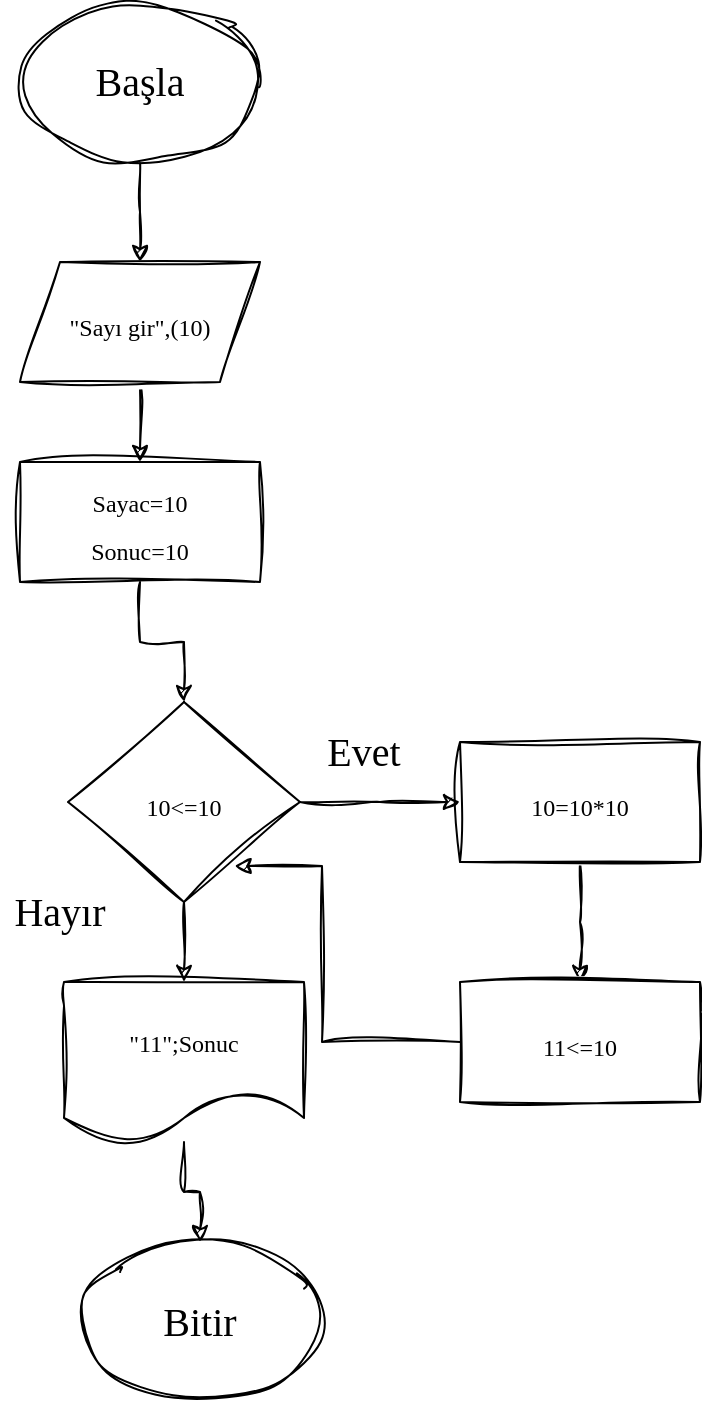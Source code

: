 <mxfile version="22.0.4" type="google">
  <diagram name="Sayfa -1" id="T_zV6fT3o0dbteL5V3-V">
    <mxGraphModel grid="1" page="1" gridSize="10" guides="1" tooltips="1" connect="1" arrows="1" fold="1" pageScale="1" pageWidth="827" pageHeight="1169" math="0" shadow="0">
      <root>
        <mxCell id="0" />
        <mxCell id="1" parent="0" />
        <mxCell id="_Bt1e7NGgTeSZnLJxrLj-2" style="edgeStyle=orthogonalEdgeStyle;rounded=0;sketch=1;hachureGap=4;jiggle=2;curveFitting=1;orthogonalLoop=1;jettySize=auto;html=1;fontFamily=Architects Daughter;fontSource=https%3A%2F%2Ffonts.googleapis.com%2Fcss%3Ffamily%3DArchitects%2BDaughter;fontSize=16;" edge="1" parent="1" source="_Bt1e7NGgTeSZnLJxrLj-1">
          <mxGeometry relative="1" as="geometry">
            <mxPoint x="410" y="160" as="targetPoint" />
          </mxGeometry>
        </mxCell>
        <mxCell id="_Bt1e7NGgTeSZnLJxrLj-1" value="&lt;font data-font-src=&quot;https://fonts.googleapis.com/css?family=helvatika&quot; face=&quot;helvatika&quot;&gt;Başla&lt;/font&gt;" style="ellipse;whiteSpace=wrap;html=1;sketch=1;hachureGap=4;jiggle=2;curveFitting=1;fontFamily=Architects Daughter;fontSource=https%3A%2F%2Ffonts.googleapis.com%2Fcss%3Ffamily%3DArchitects%2BDaughter;fontSize=20;" vertex="1" parent="1">
          <mxGeometry x="350" y="30" width="120" height="80" as="geometry" />
        </mxCell>
        <mxCell id="_Bt1e7NGgTeSZnLJxrLj-5" style="edgeStyle=orthogonalEdgeStyle;rounded=0;sketch=1;hachureGap=4;jiggle=2;curveFitting=1;orthogonalLoop=1;jettySize=auto;html=1;entryX=0.5;entryY=0;entryDx=0;entryDy=0;fontFamily=Architects Daughter;fontSource=https%3A%2F%2Ffonts.googleapis.com%2Fcss%3Ffamily%3DArchitects%2BDaughter;fontSize=16;" edge="1" parent="1" source="_Bt1e7NGgTeSZnLJxrLj-3" target="_Bt1e7NGgTeSZnLJxrLj-4">
          <mxGeometry relative="1" as="geometry" />
        </mxCell>
        <mxCell id="_Bt1e7NGgTeSZnLJxrLj-3" value="&lt;font style=&quot;font-size: 12px;&quot; data-font-src=&quot;https://fonts.googleapis.com/css?family=helvatika&quot; face=&quot;helvatika&quot;&gt;&quot;Sayı gir&quot;,(10)&lt;/font&gt;" style="shape=parallelogram;perimeter=parallelogramPerimeter;whiteSpace=wrap;html=1;fixedSize=1;sketch=1;hachureGap=4;jiggle=2;curveFitting=1;fontFamily=Architects Daughter;fontSource=https%3A%2F%2Ffonts.googleapis.com%2Fcss%3Ffamily%3DArchitects%2BDaughter;fontSize=20;" vertex="1" parent="1">
          <mxGeometry x="350" y="160" width="120" height="60" as="geometry" />
        </mxCell>
        <mxCell id="_Bt1e7NGgTeSZnLJxrLj-7" style="edgeStyle=orthogonalEdgeStyle;rounded=0;sketch=1;hachureGap=4;jiggle=2;curveFitting=1;orthogonalLoop=1;jettySize=auto;html=1;entryX=0.5;entryY=0;entryDx=0;entryDy=0;fontFamily=Architects Daughter;fontSource=https%3A%2F%2Ffonts.googleapis.com%2Fcss%3Ffamily%3DArchitects%2BDaughter;fontSize=16;" edge="1" parent="1" source="_Bt1e7NGgTeSZnLJxrLj-4" target="_Bt1e7NGgTeSZnLJxrLj-6">
          <mxGeometry relative="1" as="geometry" />
        </mxCell>
        <mxCell id="_Bt1e7NGgTeSZnLJxrLj-4" value="&lt;font style=&quot;font-size: 12px;&quot; data-font-src=&quot;https://fonts.googleapis.com/css?family=helvatika&quot; face=&quot;helvatika&quot;&gt;Sayac=10&lt;br&gt;Sonuc=10&lt;/font&gt;" style="rounded=0;whiteSpace=wrap;html=1;sketch=1;hachureGap=4;jiggle=2;curveFitting=1;fontFamily=Architects Daughter;fontSource=https%3A%2F%2Ffonts.googleapis.com%2Fcss%3Ffamily%3DArchitects%2BDaughter;fontSize=20;" vertex="1" parent="1">
          <mxGeometry x="350" y="260" width="120" height="60" as="geometry" />
        </mxCell>
        <mxCell id="_Bt1e7NGgTeSZnLJxrLj-11" style="edgeStyle=orthogonalEdgeStyle;rounded=0;sketch=1;hachureGap=4;jiggle=2;curveFitting=1;orthogonalLoop=1;jettySize=auto;html=1;fontFamily=Architects Daughter;fontSource=https%3A%2F%2Ffonts.googleapis.com%2Fcss%3Ffamily%3DArchitects%2BDaughter;fontSize=16;" edge="1" parent="1" source="_Bt1e7NGgTeSZnLJxrLj-6" target="_Bt1e7NGgTeSZnLJxrLj-10">
          <mxGeometry relative="1" as="geometry" />
        </mxCell>
        <mxCell id="_Bt1e7NGgTeSZnLJxrLj-16" style="edgeStyle=orthogonalEdgeStyle;rounded=0;sketch=1;hachureGap=4;jiggle=2;curveFitting=1;orthogonalLoop=1;jettySize=auto;html=1;fontFamily=Architects Daughter;fontSource=https%3A%2F%2Ffonts.googleapis.com%2Fcss%3Ffamily%3DArchitects%2BDaughter;fontSize=16;" edge="1" parent="1" source="_Bt1e7NGgTeSZnLJxrLj-6">
          <mxGeometry relative="1" as="geometry">
            <mxPoint x="570" y="430" as="targetPoint" />
          </mxGeometry>
        </mxCell>
        <mxCell id="_Bt1e7NGgTeSZnLJxrLj-6" value="&lt;font data-font-src=&quot;https://fonts.googleapis.com/css?family=helvatika&quot; face=&quot;helvatika&quot; style=&quot;font-size: 12px;&quot;&gt;10&amp;lt;=10&lt;/font&gt;" style="rhombus;whiteSpace=wrap;html=1;sketch=1;hachureGap=4;jiggle=2;curveFitting=1;fontFamily=Architects Daughter;fontSource=https%3A%2F%2Ffonts.googleapis.com%2Fcss%3Ffamily%3DArchitects%2BDaughter;fontSize=20;" vertex="1" parent="1">
          <mxGeometry x="374" y="380" width="116" height="100" as="geometry" />
        </mxCell>
        <mxCell id="_Bt1e7NGgTeSZnLJxrLj-8" value="&lt;font data-font-src=&quot;https://fonts.googleapis.com/css?family=helvatika&quot; face=&quot;helvatika&quot;&gt;Hayır&lt;/font&gt;" style="text;html=1;strokeColor=none;fillColor=none;align=center;verticalAlign=middle;whiteSpace=wrap;rounded=0;fontSize=20;fontFamily=Architects Daughter;" vertex="1" parent="1">
          <mxGeometry x="340" y="470" width="60" height="30" as="geometry" />
        </mxCell>
        <mxCell id="_Bt1e7NGgTeSZnLJxrLj-14" style="edgeStyle=orthogonalEdgeStyle;rounded=0;sketch=1;hachureGap=4;jiggle=2;curveFitting=1;orthogonalLoop=1;jettySize=auto;html=1;entryX=0.5;entryY=0;entryDx=0;entryDy=0;fontFamily=Architects Daughter;fontSource=https%3A%2F%2Ffonts.googleapis.com%2Fcss%3Ffamily%3DArchitects%2BDaughter;fontSize=16;" edge="1" parent="1" source="_Bt1e7NGgTeSZnLJxrLj-10" target="_Bt1e7NGgTeSZnLJxrLj-12">
          <mxGeometry relative="1" as="geometry" />
        </mxCell>
        <mxCell id="_Bt1e7NGgTeSZnLJxrLj-10" value="&lt;font style=&quot;font-size: 12px;&quot; data-font-src=&quot;https://fonts.googleapis.com/css?family=helvatika&quot; face=&quot;helvatika&quot;&gt;&quot;11&quot;;Sonuc&lt;/font&gt;" style="shape=document;whiteSpace=wrap;html=1;boundedLbl=1;sketch=1;hachureGap=4;jiggle=2;curveFitting=1;fontFamily=Architects Daughter;fontSource=https%3A%2F%2Ffonts.googleapis.com%2Fcss%3Ffamily%3DArchitects%2BDaughter;fontSize=20;" vertex="1" parent="1">
          <mxGeometry x="372" y="520" width="120" height="80" as="geometry" />
        </mxCell>
        <mxCell id="_Bt1e7NGgTeSZnLJxrLj-12" value="&lt;font data-font-src=&quot;https://fonts.googleapis.com/css?family=helvatika&quot; face=&quot;helvatika&quot;&gt;Bitir&lt;/font&gt;" style="ellipse;whiteSpace=wrap;html=1;sketch=1;hachureGap=4;jiggle=2;curveFitting=1;fontFamily=Architects Daughter;fontSource=https%3A%2F%2Ffonts.googleapis.com%2Fcss%3Ffamily%3DArchitects%2BDaughter;fontSize=20;" vertex="1" parent="1">
          <mxGeometry x="380" y="650" width="120" height="80" as="geometry" />
        </mxCell>
        <mxCell id="_Bt1e7NGgTeSZnLJxrLj-15" value="&lt;font data-font-src=&quot;https://fonts.googleapis.com/css?family=helvatika&quot; face=&quot;helvatika&quot;&gt;Evet&lt;/font&gt;" style="text;html=1;strokeColor=none;fillColor=none;align=center;verticalAlign=middle;whiteSpace=wrap;rounded=0;fontSize=20;fontFamily=Architects Daughter;" vertex="1" parent="1">
          <mxGeometry x="492" y="390" width="60" height="30" as="geometry" />
        </mxCell>
        <mxCell id="_Bt1e7NGgTeSZnLJxrLj-18" style="edgeStyle=orthogonalEdgeStyle;rounded=0;sketch=1;hachureGap=4;jiggle=2;curveFitting=1;orthogonalLoop=1;jettySize=auto;html=1;fontFamily=Architects Daughter;fontSource=https%3A%2F%2Ffonts.googleapis.com%2Fcss%3Ffamily%3DArchitects%2BDaughter;fontSize=16;" edge="1" parent="1" source="_Bt1e7NGgTeSZnLJxrLj-17">
          <mxGeometry relative="1" as="geometry">
            <mxPoint x="630" y="520" as="targetPoint" />
          </mxGeometry>
        </mxCell>
        <mxCell id="_Bt1e7NGgTeSZnLJxrLj-17" value="&lt;font face=&quot;helvatika&quot;&gt;&lt;span style=&quot;font-size: 12px;&quot;&gt;10=10*10&lt;/span&gt;&lt;/font&gt;" style="rounded=0;whiteSpace=wrap;html=1;sketch=1;hachureGap=4;jiggle=2;curveFitting=1;fontFamily=Architects Daughter;fontSource=https%3A%2F%2Ffonts.googleapis.com%2Fcss%3Ffamily%3DArchitects%2BDaughter;fontSize=20;" vertex="1" parent="1">
          <mxGeometry x="570" y="400" width="120" height="60" as="geometry" />
        </mxCell>
        <mxCell id="_Bt1e7NGgTeSZnLJxrLj-20" style="edgeStyle=orthogonalEdgeStyle;rounded=0;sketch=1;hachureGap=4;jiggle=2;curveFitting=1;orthogonalLoop=1;jettySize=auto;html=1;fontFamily=Architects Daughter;fontSource=https%3A%2F%2Ffonts.googleapis.com%2Fcss%3Ffamily%3DArchitects%2BDaughter;fontSize=16;entryX=0.718;entryY=0.82;entryDx=0;entryDy=0;entryPerimeter=0;" edge="1" parent="1" source="_Bt1e7NGgTeSZnLJxrLj-19" target="_Bt1e7NGgTeSZnLJxrLj-6">
          <mxGeometry relative="1" as="geometry">
            <mxPoint x="500" y="460" as="targetPoint" />
            <Array as="points">
              <mxPoint x="501" y="550" />
              <mxPoint x="501" y="462" />
            </Array>
          </mxGeometry>
        </mxCell>
        <mxCell id="_Bt1e7NGgTeSZnLJxrLj-19" value="&lt;font style=&quot;font-size: 12px;&quot; data-font-src=&quot;https://fonts.googleapis.com/css?family=helvatika&quot; face=&quot;helvatika&quot;&gt;11&amp;lt;=10&lt;/font&gt;" style="rounded=0;whiteSpace=wrap;html=1;sketch=1;hachureGap=4;jiggle=2;curveFitting=1;fontFamily=Architects Daughter;fontSource=https%3A%2F%2Ffonts.googleapis.com%2Fcss%3Ffamily%3DArchitects%2BDaughter;fontSize=20;" vertex="1" parent="1">
          <mxGeometry x="570" y="520" width="120" height="60" as="geometry" />
        </mxCell>
      </root>
    </mxGraphModel>
  </diagram>
</mxfile>
